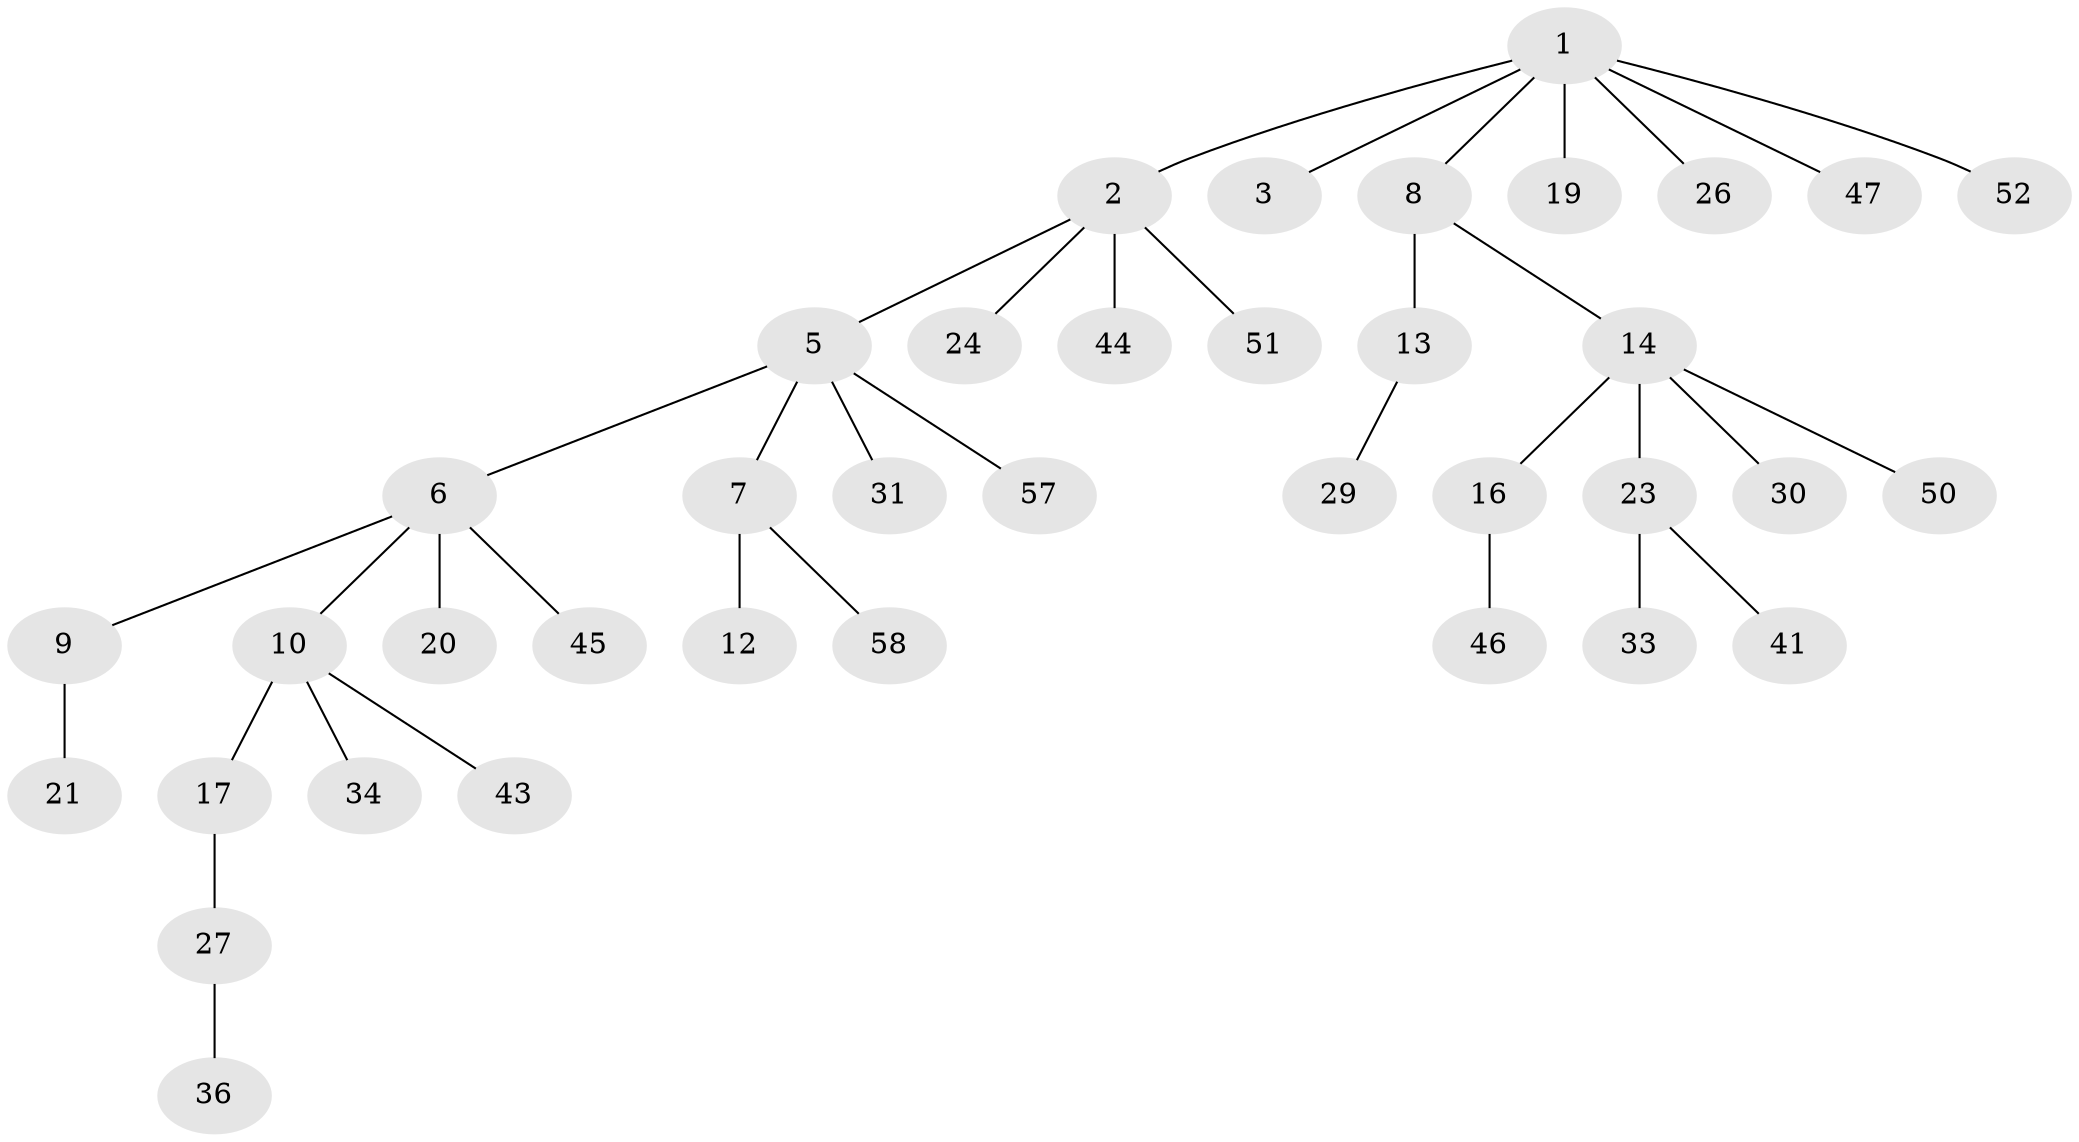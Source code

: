 // Generated by graph-tools (version 1.1) at 2025/24/03/03/25 07:24:06]
// undirected, 38 vertices, 37 edges
graph export_dot {
graph [start="1"]
  node [color=gray90,style=filled];
  1 [super="+40"];
  2 [super="+4"];
  3;
  5 [super="+11"];
  6 [super="+18"];
  7 [super="+22"];
  8 [super="+35"];
  9 [super="+32"];
  10 [super="+15"];
  12;
  13 [super="+54"];
  14 [super="+39"];
  16 [super="+38"];
  17 [super="+25"];
  19 [super="+49"];
  20 [super="+28"];
  21;
  23 [super="+42"];
  24;
  26;
  27 [super="+37"];
  29 [super="+56"];
  30 [super="+55"];
  31;
  33;
  34;
  36;
  41;
  43;
  44;
  45;
  46 [super="+48"];
  47;
  50;
  51 [super="+53"];
  52 [super="+59"];
  57;
  58;
  1 -- 2;
  1 -- 3;
  1 -- 8;
  1 -- 19;
  1 -- 26;
  1 -- 52;
  1 -- 47;
  2 -- 44;
  2 -- 51;
  2 -- 24;
  2 -- 5;
  5 -- 6;
  5 -- 7;
  5 -- 31;
  5 -- 57;
  6 -- 9;
  6 -- 10;
  6 -- 20;
  6 -- 45;
  7 -- 12;
  7 -- 58;
  8 -- 13;
  8 -- 14;
  9 -- 21;
  10 -- 43;
  10 -- 17;
  10 -- 34;
  13 -- 29;
  14 -- 16;
  14 -- 23;
  14 -- 30;
  14 -- 50;
  16 -- 46;
  17 -- 27;
  23 -- 33;
  23 -- 41;
  27 -- 36;
}
